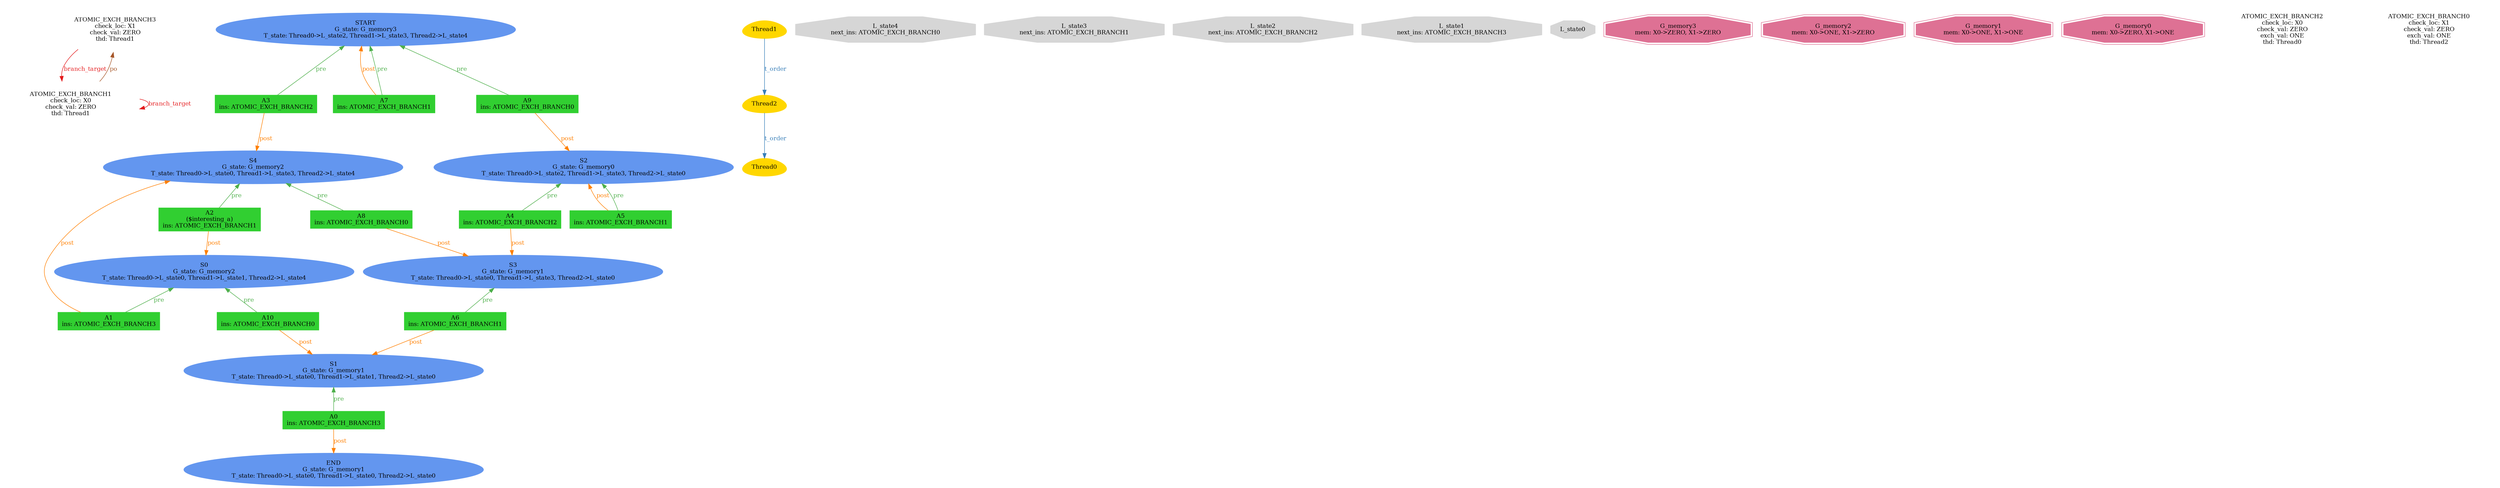 digraph "graph" {
graph [fontsize=12]
node [fontsize=12]
edge [fontsize=12]
rankdir=TB;
"N27" -> "N27" [uuid = "<ATOMIC_EXCH_BRANCH1, ATOMIC_EXCH_BRANCH1>", color = "#e41a1c", fontcolor = "#e41a1c", style = "solid", label = "branch_target", dir = "forward", weight = "1"]
"N28" -> "N27" [uuid = "<ATOMIC_EXCH_BRANCH3, ATOMIC_EXCH_BRANCH1>", color = "#e41a1c", fontcolor = "#e41a1c", style = "solid", label = "branch_target", dir = "forward", weight = "1"]
"N28" -> "N27" [uuid = "<ATOMIC_EXCH_BRANCH1, ATOMIC_EXCH_BRANCH3>", color = "#a65628", fontcolor = "#a65628", style = "solid", label = "po", dir = "back", weight = "1"]
"N15" -> "N14" [uuid = "<A0, END>", color = "#ff7f00", fontcolor = "#ff7f00", style = "solid", label = "post", dir = "forward", weight = "1"]
"N30" -> "N23" [uuid = "<A1, S4>", color = "#ff7f00", fontcolor = "#ff7f00", style = "solid", label = "post", dir = "back", weight = "1"]
"N25" -> "N24" [uuid = "<A2, S0>", color = "#ff7f00", fontcolor = "#ff7f00", style = "solid", label = "post", dir = "forward", weight = "1"]
"N31" -> "N30" [uuid = "<A3, S4>", color = "#ff7f00", fontcolor = "#ff7f00", style = "solid", label = "post", dir = "forward", weight = "1"]
"N21" -> "N19" [uuid = "<A4, S3>", color = "#ff7f00", fontcolor = "#ff7f00", style = "solid", label = "post", dir = "forward", weight = "1"]
"N29" -> "N26" [uuid = "<A5, S2>", color = "#ff7f00", fontcolor = "#ff7f00", style = "solid", label = "post", dir = "back", weight = "1"]
"N18" -> "N16" [uuid = "<A6, S1>", color = "#ff7f00", fontcolor = "#ff7f00", style = "solid", label = "post", dir = "forward", weight = "1"]
"N33" -> "N22" [uuid = "<A7, START>", color = "#ff7f00", fontcolor = "#ff7f00", style = "solid", label = "post", dir = "back", weight = "1"]
"N20" -> "N19" [uuid = "<A8, S3>", color = "#ff7f00", fontcolor = "#ff7f00", style = "solid", label = "post", dir = "forward", weight = "1"]
"N32" -> "N29" [uuid = "<A9, S2>", color = "#ff7f00", fontcolor = "#ff7f00", style = "solid", label = "post", dir = "forward", weight = "1"]
"N17" -> "N16" [uuid = "<A10, S1>", color = "#ff7f00", fontcolor = "#ff7f00", style = "solid", label = "post", dir = "forward", weight = "1"]
"N16" -> "N15" [uuid = "<A0, S1>", color = "#4daf4a", fontcolor = "#4daf4a", style = "solid", label = "pre", dir = "back", weight = "1"]
"N24" -> "N23" [uuid = "<A1, S0>", color = "#4daf4a", fontcolor = "#4daf4a", style = "solid", label = "pre", dir = "back", weight = "1"]
"N30" -> "N25" [uuid = "<A2, S4>", color = "#4daf4a", fontcolor = "#4daf4a", style = "solid", label = "pre", dir = "back", weight = "1"]
"N33" -> "N31" [uuid = "<A3, START>", color = "#4daf4a", fontcolor = "#4daf4a", style = "solid", label = "pre", dir = "back", weight = "1"]
"N29" -> "N21" [uuid = "<A4, S2>", color = "#4daf4a", fontcolor = "#4daf4a", style = "solid", label = "pre", dir = "back", weight = "1"]
"N29" -> "N26" [uuid = "<A5, S2>", color = "#4daf4a", fontcolor = "#4daf4a", style = "solid", label = "pre", dir = "back", weight = "1"]
"N19" -> "N18" [uuid = "<A6, S3>", color = "#4daf4a", fontcolor = "#4daf4a", style = "solid", label = "pre", dir = "back", weight = "1"]
"N33" -> "N22" [uuid = "<A7, START>", color = "#4daf4a", fontcolor = "#4daf4a", style = "solid", label = "pre", dir = "back", weight = "1"]
"N30" -> "N20" [uuid = "<A8, S4>", color = "#4daf4a", fontcolor = "#4daf4a", style = "solid", label = "pre", dir = "back", weight = "1"]
"N33" -> "N32" [uuid = "<A9, START>", color = "#4daf4a", fontcolor = "#4daf4a", style = "solid", label = "pre", dir = "back", weight = "1"]
"N24" -> "N17" [uuid = "<A10, S0>", color = "#4daf4a", fontcolor = "#4daf4a", style = "solid", label = "pre", dir = "back", weight = "1"]
"N13" -> "N12" [uuid = "<Thread1, Thread2>", color = "#377eb8", fontcolor = "#377eb8", style = "solid", label = "t_order", dir = "forward", weight = "1"]
"N12" -> "N11" [uuid = "<Thread2, Thread0>", color = "#377eb8", fontcolor = "#377eb8", style = "solid", label = "t_order", dir = "forward", weight = "1"]
"N0" [uuid="L_state4", label="L_state4\nnext_ins: ATOMIC_EXCH_BRANCH0", color="#d6d6d6", fontcolor = "#000000", shape = "octagon", style = "filled, solid"]
"N1" [uuid="L_state3", label="L_state3\nnext_ins: ATOMIC_EXCH_BRANCH1", color="#d6d6d6", fontcolor = "#000000", shape = "octagon", style = "filled, solid"]
"N2" [uuid="L_state2", label="L_state2\nnext_ins: ATOMIC_EXCH_BRANCH2", color="#d6d6d6", fontcolor = "#000000", shape = "octagon", style = "filled, solid"]
"N3" [uuid="L_state1", label="L_state1\nnext_ins: ATOMIC_EXCH_BRANCH3", color="#d6d6d6", fontcolor = "#000000", shape = "octagon", style = "filled, solid"]
"N4" [uuid="L_state0", label="L_state0", color="#d6d6d6", fontcolor = "#000000", shape = "octagon", style = "filled, solid"]
"N5" [uuid="G_memory3", label="G_memory3\nmem: X0->ZERO, X1->ZERO", color="#de7194", fontcolor = "#000000", shape = "doubleoctagon", style = "filled, solid"]
"N6" [uuid="G_memory2", label="G_memory2\nmem: X0->ONE, X1->ZERO", color="#de7194", fontcolor = "#000000", shape = "doubleoctagon", style = "filled, solid"]
"N7" [uuid="G_memory1", label="G_memory1\nmem: X0->ONE, X1->ONE", color="#de7194", fontcolor = "#000000", shape = "doubleoctagon", style = "filled, solid"]
"N8" [uuid="G_memory0", label="G_memory0\nmem: X0->ZERO, X1->ONE", color="#de7194", fontcolor = "#000000", shape = "doubleoctagon", style = "filled, solid"]
"N9" [uuid="ATOMIC_EXCH_BRANCH2", label="ATOMIC_EXCH_BRANCH2\ncheck_loc: X0\ncheck_val: ZERO\nexch_val: ONE\nthd: Thread0", color="#ffffff", fontcolor = "#000000", shape = "octagon", style = "filled, solid"]
"N10" [uuid="ATOMIC_EXCH_BRANCH0", label="ATOMIC_EXCH_BRANCH0\ncheck_loc: X1\ncheck_val: ZERO\nexch_val: ONE\nthd: Thread2", color="#ffffff", fontcolor = "#000000", shape = "octagon", style = "filled, solid"]
"N11" [uuid="Thread0", label="Thread0", color="#ffd700", fontcolor = "#000000", shape = "egg", style = "filled, solid"]
"N12" [uuid="Thread2", label="Thread2", color="#ffd700", fontcolor = "#000000", shape = "egg", style = "filled, solid"]
"N13" [uuid="Thread1", label="Thread1", color="#ffd700", fontcolor = "#000000", shape = "egg", style = "filled, solid"]
"N14" [uuid="END", label="END\nG_state: G_memory1\nT_state: Thread0->L_state0, Thread1->L_state0, Thread2->L_state0", color="#6396ef", fontcolor = "#000000", shape = "ellipse", style = "filled, solid"]
"N15" [uuid="A0", label="A0\nins: ATOMIC_EXCH_BRANCH3", color="#31cf31", fontcolor = "#000000", shape = "box", style = "filled, solid"]
"N16" [uuid="S1", label="S1\nG_state: G_memory1\nT_state: Thread0->L_state0, Thread1->L_state1, Thread2->L_state0", color="#6396ef", fontcolor = "#000000", shape = "ellipse", style = "filled, solid"]
"N17" [uuid="A10", label="A10\nins: ATOMIC_EXCH_BRANCH0", color="#31cf31", fontcolor = "#000000", shape = "box", style = "filled, solid"]
"N18" [uuid="A6", label="A6\nins: ATOMIC_EXCH_BRANCH1", color="#31cf31", fontcolor = "#000000", shape = "box", style = "filled, solid"]
"N19" [uuid="S3", label="S3\nG_state: G_memory1\nT_state: Thread0->L_state0, Thread1->L_state3, Thread2->L_state0", color="#6396ef", fontcolor = "#000000", shape = "ellipse", style = "filled, solid"]
"N20" [uuid="A8", label="A8\nins: ATOMIC_EXCH_BRANCH0", color="#31cf31", fontcolor = "#000000", shape = "box", style = "filled, solid"]
"N21" [uuid="A4", label="A4\nins: ATOMIC_EXCH_BRANCH2", color="#31cf31", fontcolor = "#000000", shape = "box", style = "filled, solid"]
"N22" [uuid="A7", label="A7\nins: ATOMIC_EXCH_BRANCH1", color="#31cf31", fontcolor = "#000000", shape = "box", style = "filled, solid"]
"N23" [uuid="A1", label="A1\nins: ATOMIC_EXCH_BRANCH3", color="#31cf31", fontcolor = "#000000", shape = "box", style = "filled, solid"]
"N24" [uuid="S0", label="S0\nG_state: G_memory2\nT_state: Thread0->L_state0, Thread1->L_state1, Thread2->L_state4", color="#6396ef", fontcolor = "#000000", shape = "ellipse", style = "filled, solid"]
"N25" [uuid="A2", label="A2\n($interesting_a)\nins: ATOMIC_EXCH_BRANCH1", color="#31cf31", fontcolor = "#000000", shape = "box", style = "filled, solid"]
"N26" [uuid="A5", label="A5\nins: ATOMIC_EXCH_BRANCH1", color="#31cf31", fontcolor = "#000000", shape = "box", style = "filled, solid"]
"N27" [uuid="ATOMIC_EXCH_BRANCH1", label="ATOMIC_EXCH_BRANCH1\ncheck_loc: X0\ncheck_val: ZERO\nthd: Thread1", color="#ffffff", fontcolor = "#000000", shape = "octagon", style = "filled, solid"]
"N28" [uuid="ATOMIC_EXCH_BRANCH3", label="ATOMIC_EXCH_BRANCH3\ncheck_loc: X1\ncheck_val: ZERO\nthd: Thread1", color="#ffffff", fontcolor = "#000000", shape = "octagon", style = "filled, solid"]
"N29" [uuid="S2", label="S2\nG_state: G_memory0\nT_state: Thread0->L_state2, Thread1->L_state3, Thread2->L_state0", color="#6396ef", fontcolor = "#000000", shape = "ellipse", style = "filled, solid"]
"N30" [uuid="S4", label="S4\nG_state: G_memory2\nT_state: Thread0->L_state0, Thread1->L_state3, Thread2->L_state4", color="#6396ef", fontcolor = "#000000", shape = "ellipse", style = "filled, solid"]
"N31" [uuid="A3", label="A3\nins: ATOMIC_EXCH_BRANCH2", color="#31cf31", fontcolor = "#000000", shape = "box", style = "filled, solid"]
"N32" [uuid="A9", label="A9\nins: ATOMIC_EXCH_BRANCH0", color="#31cf31", fontcolor = "#000000", shape = "box", style = "filled, solid"]
"N33" [uuid="START", label="START\nG_state: G_memory3\nT_state: Thread0->L_state2, Thread1->L_state3, Thread2->L_state4", color="#6396ef", fontcolor = "#000000", shape = "ellipse", style = "filled, solid"]
}
